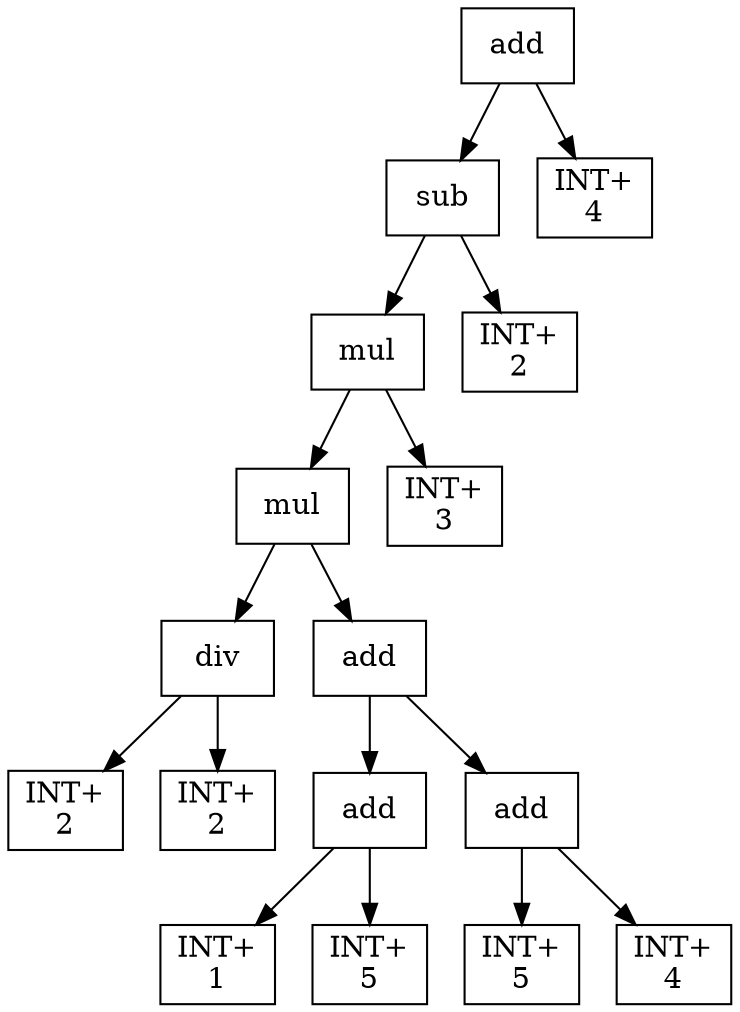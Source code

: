 digraph expr {
  node [shape=box];
  n1 [label="add"];
  n2 [label="sub"];
  n3 [label="mul"];
  n4 [label="mul"];
  n5 [label="div"];
  n6 [label="INT+\n2"];
  n7 [label="INT+\n2"];
  n5 -> n6;
  n5 -> n7;
  n8 [label="add"];
  n9 [label="add"];
  n10 [label="INT+\n1"];
  n11 [label="INT+\n5"];
  n9 -> n10;
  n9 -> n11;
  n12 [label="add"];
  n13 [label="INT+\n5"];
  n14 [label="INT+\n4"];
  n12 -> n13;
  n12 -> n14;
  n8 -> n9;
  n8 -> n12;
  n4 -> n5;
  n4 -> n8;
  n15 [label="INT+\n3"];
  n3 -> n4;
  n3 -> n15;
  n16 [label="INT+\n2"];
  n2 -> n3;
  n2 -> n16;
  n17 [label="INT+\n4"];
  n1 -> n2;
  n1 -> n17;
}